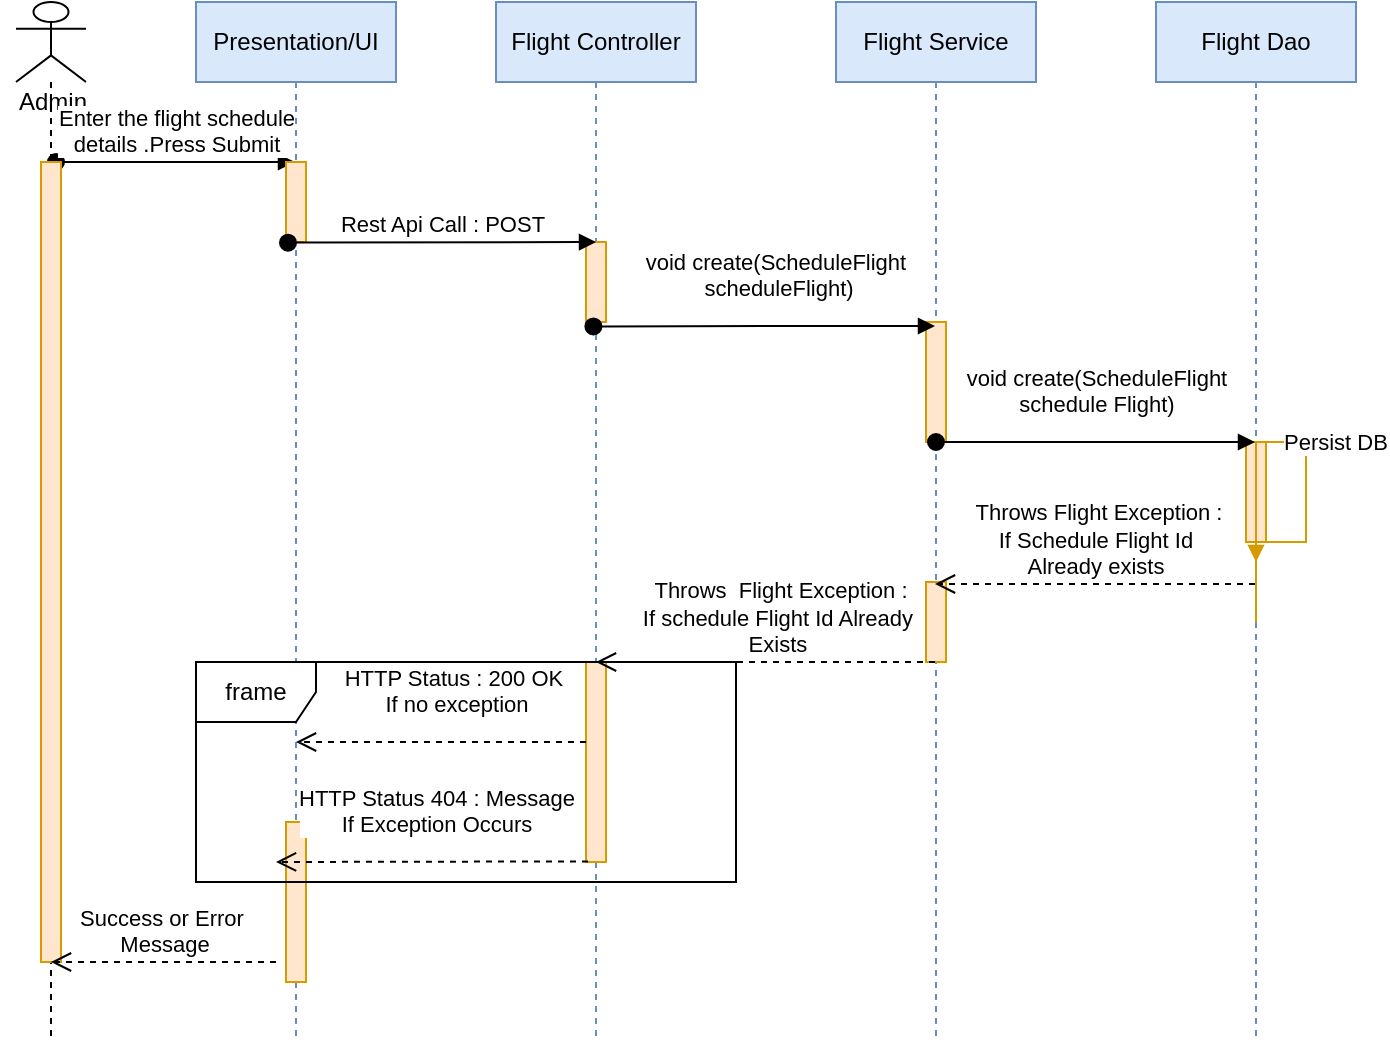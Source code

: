 <mxfile version="12.5.8" type="device"><diagram name="Page-1" id="13e1069c-82ec-6db2-03f1-153e76fe0fe0"><mxGraphModel dx="782" dy="420" grid="1" gridSize="10" guides="1" tooltips="1" connect="1" arrows="1" fold="1" page="1" pageScale="1" pageWidth="1100" pageHeight="850" background="#ffffff" math="0" shadow="0"><root><mxCell id="0"/><mxCell id="1" parent="0"/><mxCell id="0b6bDEIoGC6tNGVfW6Rn-5" value="" style="shape=umlLifeline;participant=umlActor;perimeter=lifelinePerimeter;whiteSpace=wrap;html=1;container=1;collapsible=0;recursiveResize=0;verticalAlign=top;spacingTop=36;labelBackgroundColor=#ffffff;outlineConnect=0;" vertex="1" parent="1"><mxGeometry x="70" y="80" width="35" height="520" as="geometry"/></mxCell><mxCell id="0b6bDEIoGC6tNGVfW6Rn-8" value="Admin" style="text;html=1;align=center;verticalAlign=middle;resizable=0;points=[];autosize=1;" vertex="1" parent="0b6bDEIoGC6tNGVfW6Rn-5"><mxGeometry x="-7.5" y="40" width="50" height="20" as="geometry"/></mxCell><mxCell id="0b6bDEIoGC6tNGVfW6Rn-15" value="Enter the flight schedule&lt;br&gt;details .Press Submit" style="html=1;verticalAlign=bottom;startArrow=oval;startFill=1;endArrow=block;startSize=8;" edge="1" parent="0b6bDEIoGC6tNGVfW6Rn-5" target="0b6bDEIoGC6tNGVfW6Rn-9"><mxGeometry width="60" relative="1" as="geometry"><mxPoint x="20" y="80" as="sourcePoint"/><mxPoint x="80" y="80" as="targetPoint"/></mxGeometry></mxCell><mxCell id="0b6bDEIoGC6tNGVfW6Rn-31" value="" style="html=1;points=[];perimeter=orthogonalPerimeter;fillColor=#ffe6cc;strokeColor=#d79b00;" vertex="1" parent="0b6bDEIoGC6tNGVfW6Rn-5"><mxGeometry x="12.5" y="80" width="10" height="400" as="geometry"/></mxCell><mxCell id="0b6bDEIoGC6tNGVfW6Rn-9" value="Presentation/UI" style="shape=umlLifeline;perimeter=lifelinePerimeter;whiteSpace=wrap;html=1;container=1;collapsible=0;recursiveResize=0;outlineConnect=0;fillColor=#dae8fc;strokeColor=#6c8ebf;" vertex="1" parent="1"><mxGeometry x="160" y="80" width="100" height="520" as="geometry"/></mxCell><mxCell id="0b6bDEIoGC6tNGVfW6Rn-16" value="" style="html=1;points=[];perimeter=orthogonalPerimeter;fillColor=#ffe6cc;strokeColor=#d79b00;" vertex="1" parent="0b6bDEIoGC6tNGVfW6Rn-9"><mxGeometry x="45" y="80" width="10" height="40" as="geometry"/></mxCell><mxCell id="0b6bDEIoGC6tNGVfW6Rn-37" value="" style="html=1;points=[];perimeter=orthogonalPerimeter;fillColor=#ffe6cc;strokeColor=#d79b00;" vertex="1" parent="0b6bDEIoGC6tNGVfW6Rn-9"><mxGeometry x="45" y="410" width="10" height="80" as="geometry"/></mxCell><mxCell id="0b6bDEIoGC6tNGVfW6Rn-10" value="Flight Controller" style="shape=umlLifeline;perimeter=lifelinePerimeter;whiteSpace=wrap;html=1;container=1;collapsible=0;recursiveResize=0;outlineConnect=0;fillColor=#dae8fc;strokeColor=#6c8ebf;" vertex="1" parent="1"><mxGeometry x="310" y="80" width="100" height="520" as="geometry"/></mxCell><mxCell id="0b6bDEIoGC6tNGVfW6Rn-29" value="" style="html=1;points=[];perimeter=orthogonalPerimeter;fillColor=#ffe6cc;strokeColor=#d79b00;" vertex="1" parent="0b6bDEIoGC6tNGVfW6Rn-10"><mxGeometry x="45" y="330" width="10" height="100" as="geometry"/></mxCell><mxCell id="0b6bDEIoGC6tNGVfW6Rn-45" value="" style="html=1;points=[];perimeter=orthogonalPerimeter;fillColor=#ffe6cc;strokeColor=#d79b00;" vertex="1" parent="0b6bDEIoGC6tNGVfW6Rn-10"><mxGeometry x="45" y="120" width="10" height="40" as="geometry"/></mxCell><mxCell id="0b6bDEIoGC6tNGVfW6Rn-11" value="Flight Service" style="shape=umlLifeline;perimeter=lifelinePerimeter;whiteSpace=wrap;html=1;container=1;collapsible=0;recursiveResize=0;outlineConnect=0;fillColor=#dae8fc;strokeColor=#6c8ebf;" vertex="1" parent="1"><mxGeometry x="480" y="80" width="100" height="520" as="geometry"/></mxCell><mxCell id="0b6bDEIoGC6tNGVfW6Rn-20" value="" style="html=1;points=[];perimeter=orthogonalPerimeter;fillColor=#ffe6cc;strokeColor=#d79b00;" vertex="1" parent="0b6bDEIoGC6tNGVfW6Rn-11"><mxGeometry x="45" y="160" width="10" height="60" as="geometry"/></mxCell><mxCell id="0b6bDEIoGC6tNGVfW6Rn-30" value="" style="html=1;points=[];perimeter=orthogonalPerimeter;fillColor=#ffe6cc;strokeColor=#d79b00;" vertex="1" parent="0b6bDEIoGC6tNGVfW6Rn-11"><mxGeometry x="45" y="290" width="10" height="40" as="geometry"/></mxCell><mxCell id="0b6bDEIoGC6tNGVfW6Rn-12" value="Flight Dao" style="shape=umlLifeline;perimeter=lifelinePerimeter;whiteSpace=wrap;html=1;container=1;collapsible=0;recursiveResize=0;outlineConnect=0;fillColor=#dae8fc;strokeColor=#6c8ebf;" vertex="1" parent="1"><mxGeometry x="640" y="80" width="100" height="520" as="geometry"/></mxCell><mxCell id="0b6bDEIoGC6tNGVfW6Rn-22" value="" style="html=1;points=[];perimeter=orthogonalPerimeter;fillColor=#ffe6cc;strokeColor=#d79b00;" vertex="1" parent="0b6bDEIoGC6tNGVfW6Rn-12"><mxGeometry x="45" y="220" width="10" height="50" as="geometry"/></mxCell><mxCell id="0b6bDEIoGC6tNGVfW6Rn-49" value="Persist DB" style="edgeStyle=orthogonalEdgeStyle;html=1;align=left;spacingLeft=2;endArrow=block;rounded=0;fillColor=#ffe6cc;strokeColor=#d79b00;" edge="1" parent="0b6bDEIoGC6tNGVfW6Rn-12"><mxGeometry relative="1" as="geometry"><mxPoint x="50" y="310" as="sourcePoint"/><Array as="points"><mxPoint x="50" y="220"/><mxPoint x="75" y="220"/><mxPoint x="75" y="270"/><mxPoint x="50" y="270"/></Array><mxPoint x="50" y="280" as="targetPoint"/></mxGeometry></mxCell><mxCell id="0b6bDEIoGC6tNGVfW6Rn-19" value="void create(ScheduleFlight&amp;nbsp;&lt;br&gt;scheduleFlight)" style="html=1;verticalAlign=bottom;startArrow=oval;startFill=1;endArrow=block;startSize=8;exitX=0.487;exitY=0.312;exitDx=0;exitDy=0;exitPerimeter=0;" edge="1" parent="1" source="0b6bDEIoGC6tNGVfW6Rn-10" target="0b6bDEIoGC6tNGVfW6Rn-11"><mxGeometry x="0.065" y="10" width="60" relative="1" as="geometry"><mxPoint x="360.1" y="320" as="sourcePoint"/><mxPoint x="530" y="340" as="targetPoint"/><Array as="points"><mxPoint x="460" y="242"/><mxPoint x="490" y="242"/></Array><mxPoint x="1" as="offset"/></mxGeometry></mxCell><mxCell id="0b6bDEIoGC6tNGVfW6Rn-27" value="Throws Flight Exception : &lt;br&gt;If Schedule Flight Id&amp;nbsp;&lt;br&gt;Already exists&amp;nbsp;" style="html=1;verticalAlign=bottom;endArrow=open;dashed=1;endSize=8;" edge="1" parent="1"><mxGeometry x="-0.006" relative="1" as="geometry"><mxPoint x="689.5" y="371" as="sourcePoint"/><mxPoint x="529.5" y="371" as="targetPoint"/><Array as="points"><mxPoint x="610" y="371"/></Array><mxPoint x="1" as="offset"/></mxGeometry></mxCell><mxCell id="0b6bDEIoGC6tNGVfW6Rn-32" value="Throws&amp;nbsp; Flight Exception :&lt;br&gt;If schedule Flight Id Already&amp;nbsp;&lt;br&gt;Exists&amp;nbsp;" style="html=1;verticalAlign=bottom;endArrow=open;dashed=1;endSize=8;" edge="1" parent="1" source="0b6bDEIoGC6tNGVfW6Rn-11" target="0b6bDEIoGC6tNGVfW6Rn-10"><mxGeometry x="-0.065" relative="1" as="geometry"><mxPoint x="529" y="453" as="sourcePoint"/><mxPoint x="360" y="450.0" as="targetPoint"/><Array as="points"><mxPoint x="490" y="410"/></Array><mxPoint x="1" as="offset"/></mxGeometry></mxCell><mxCell id="0b6bDEIoGC6tNGVfW6Rn-33" value="HTTP Status : 200 OK&amp;nbsp;&lt;br&gt;If no exception" style="html=1;verticalAlign=bottom;endArrow=open;dashed=1;endSize=8;" edge="1" parent="1" source="0b6bDEIoGC6tNGVfW6Rn-29" target="0b6bDEIoGC6tNGVfW6Rn-9"><mxGeometry x="-0.106" y="-10" relative="1" as="geometry"><mxPoint x="360" y="500" as="sourcePoint"/><mxPoint x="280" y="500" as="targetPoint"/><Array as="points"><mxPoint x="290" y="450"/></Array><mxPoint as="offset"/></mxGeometry></mxCell><mxCell id="0b6bDEIoGC6tNGVfW6Rn-34" value="HTTP Status 404 : Message&lt;br&gt;If Exception Occurs" style="html=1;verticalAlign=bottom;endArrow=open;dashed=1;endSize=8;exitX=0.1;exitY=0.997;exitDx=0;exitDy=0;exitPerimeter=0;" edge="1" parent="1" source="0b6bDEIoGC6tNGVfW6Rn-29"><mxGeometry x="-0.026" y="-10" relative="1" as="geometry"><mxPoint x="360" y="540" as="sourcePoint"/><mxPoint x="200" y="510" as="targetPoint"/><mxPoint as="offset"/></mxGeometry></mxCell><mxCell id="0b6bDEIoGC6tNGVfW6Rn-36" value="frame" style="shape=umlFrame;whiteSpace=wrap;html=1;" vertex="1" parent="1"><mxGeometry x="160" y="410" width="270" height="110" as="geometry"/></mxCell><mxCell id="0b6bDEIoGC6tNGVfW6Rn-38" value="Success or Error&amp;nbsp;&lt;br&gt;Message" style="html=1;verticalAlign=bottom;endArrow=open;dashed=1;endSize=8;" edge="1" parent="1" target="0b6bDEIoGC6tNGVfW6Rn-5"><mxGeometry relative="1" as="geometry"><mxPoint x="200" y="560" as="sourcePoint"/><mxPoint x="120" y="560" as="targetPoint"/></mxGeometry></mxCell><mxCell id="0b6bDEIoGC6tNGVfW6Rn-21" value="void create(ScheduleFlight &lt;br&gt;schedule Flight)" style="html=1;verticalAlign=bottom;startArrow=oval;startFill=1;endArrow=block;startSize=8;" edge="1" parent="1" source="0b6bDEIoGC6tNGVfW6Rn-11" target="0b6bDEIoGC6tNGVfW6Rn-12"><mxGeometry x="0.006" y="10" width="60" relative="1" as="geometry"><mxPoint x="530" y="310" as="sourcePoint"/><mxPoint x="590" y="310" as="targetPoint"/><Array as="points"><mxPoint x="610" y="300"/></Array><mxPoint as="offset"/></mxGeometry></mxCell><mxCell id="0b6bDEIoGC6tNGVfW6Rn-42" value="Rest Api Call : POST" style="html=1;verticalAlign=bottom;startArrow=oval;startFill=1;endArrow=block;startSize=8;exitX=0.1;exitY=1.008;exitDx=0;exitDy=0;exitPerimeter=0;" edge="1" parent="1" source="0b6bDEIoGC6tNGVfW6Rn-16"><mxGeometry width="60" relative="1" as="geometry"><mxPoint x="210" y="280" as="sourcePoint"/><mxPoint x="360" y="200" as="targetPoint"/><Array as="points"/></mxGeometry></mxCell></root></mxGraphModel></diagram></mxfile>